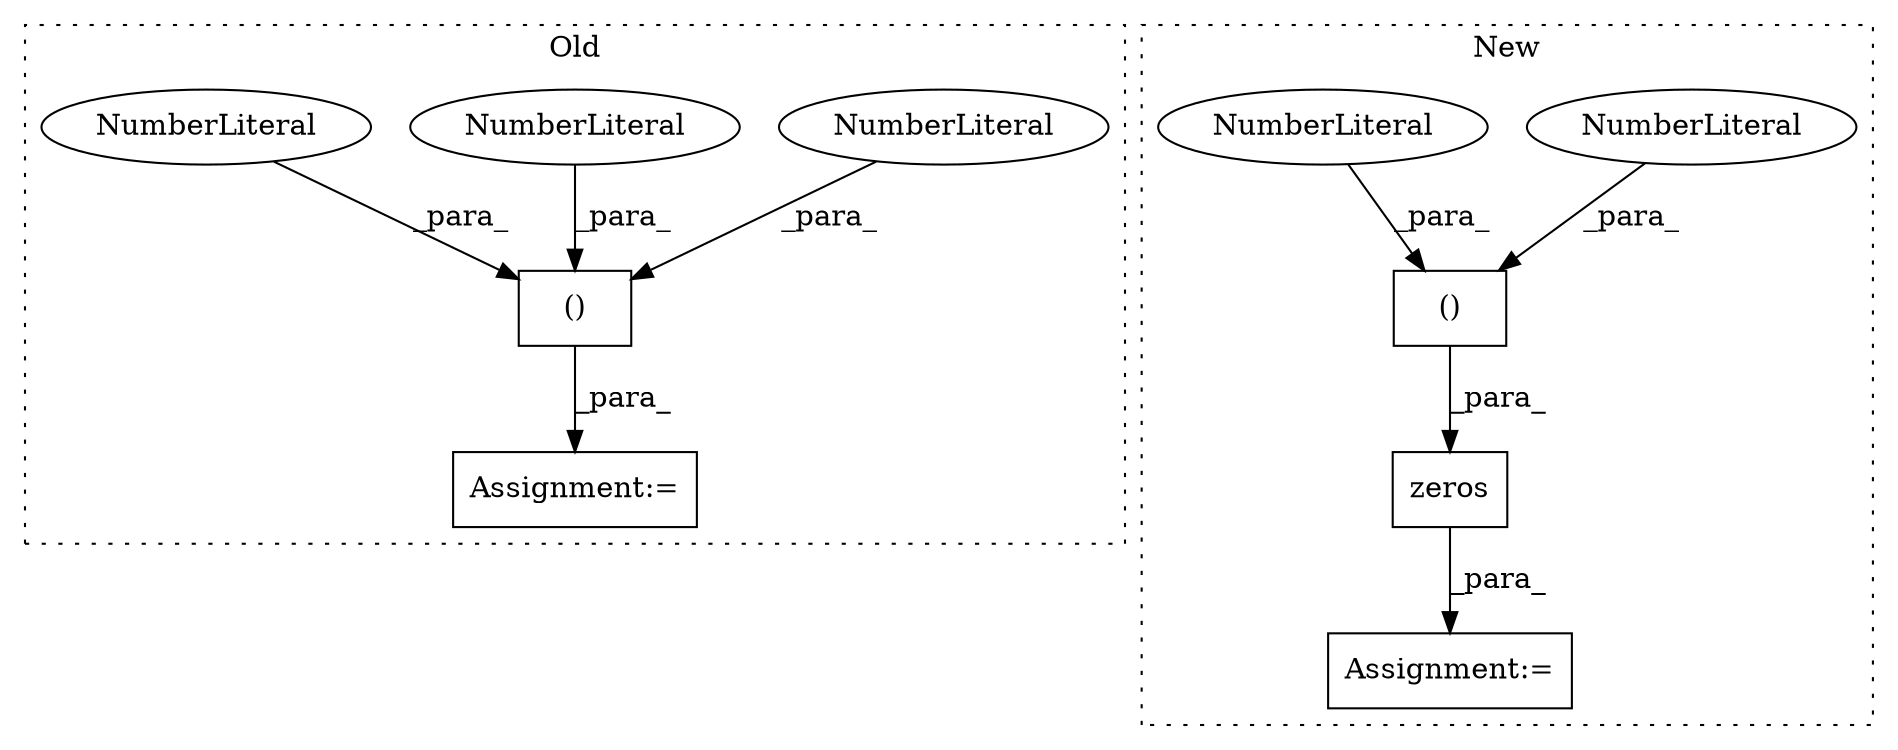 digraph G {
subgraph cluster0 {
1 [label="()" a="106" s="10149" l="45" shape="box"];
5 [label="Assignment:=" a="7" s="10130" l="1" shape="box"];
8 [label="NumberLiteral" a="34" s="10192" l="2" shape="ellipse"];
9 [label="NumberLiteral" a="34" s="10177" l="2" shape="ellipse"];
10 [label="NumberLiteral" a="34" s="10163" l="1" shape="ellipse"];
label = "Old";
style="dotted";
}
subgraph cluster1 {
2 [label="zeros" a="32" s="9990,10046" l="13,2" shape="box"];
3 [label="Assignment:=" a="7" s="9983" l="1" shape="box"];
4 [label="()" a="106" s="10003" l="43" shape="box"];
6 [label="NumberLiteral" a="34" s="10045" l="1" shape="ellipse"];
7 [label="NumberLiteral" a="34" s="10031" l="1" shape="ellipse"];
label = "New";
style="dotted";
}
1 -> 5 [label="_para_"];
2 -> 3 [label="_para_"];
4 -> 2 [label="_para_"];
6 -> 4 [label="_para_"];
7 -> 4 [label="_para_"];
8 -> 1 [label="_para_"];
9 -> 1 [label="_para_"];
10 -> 1 [label="_para_"];
}
